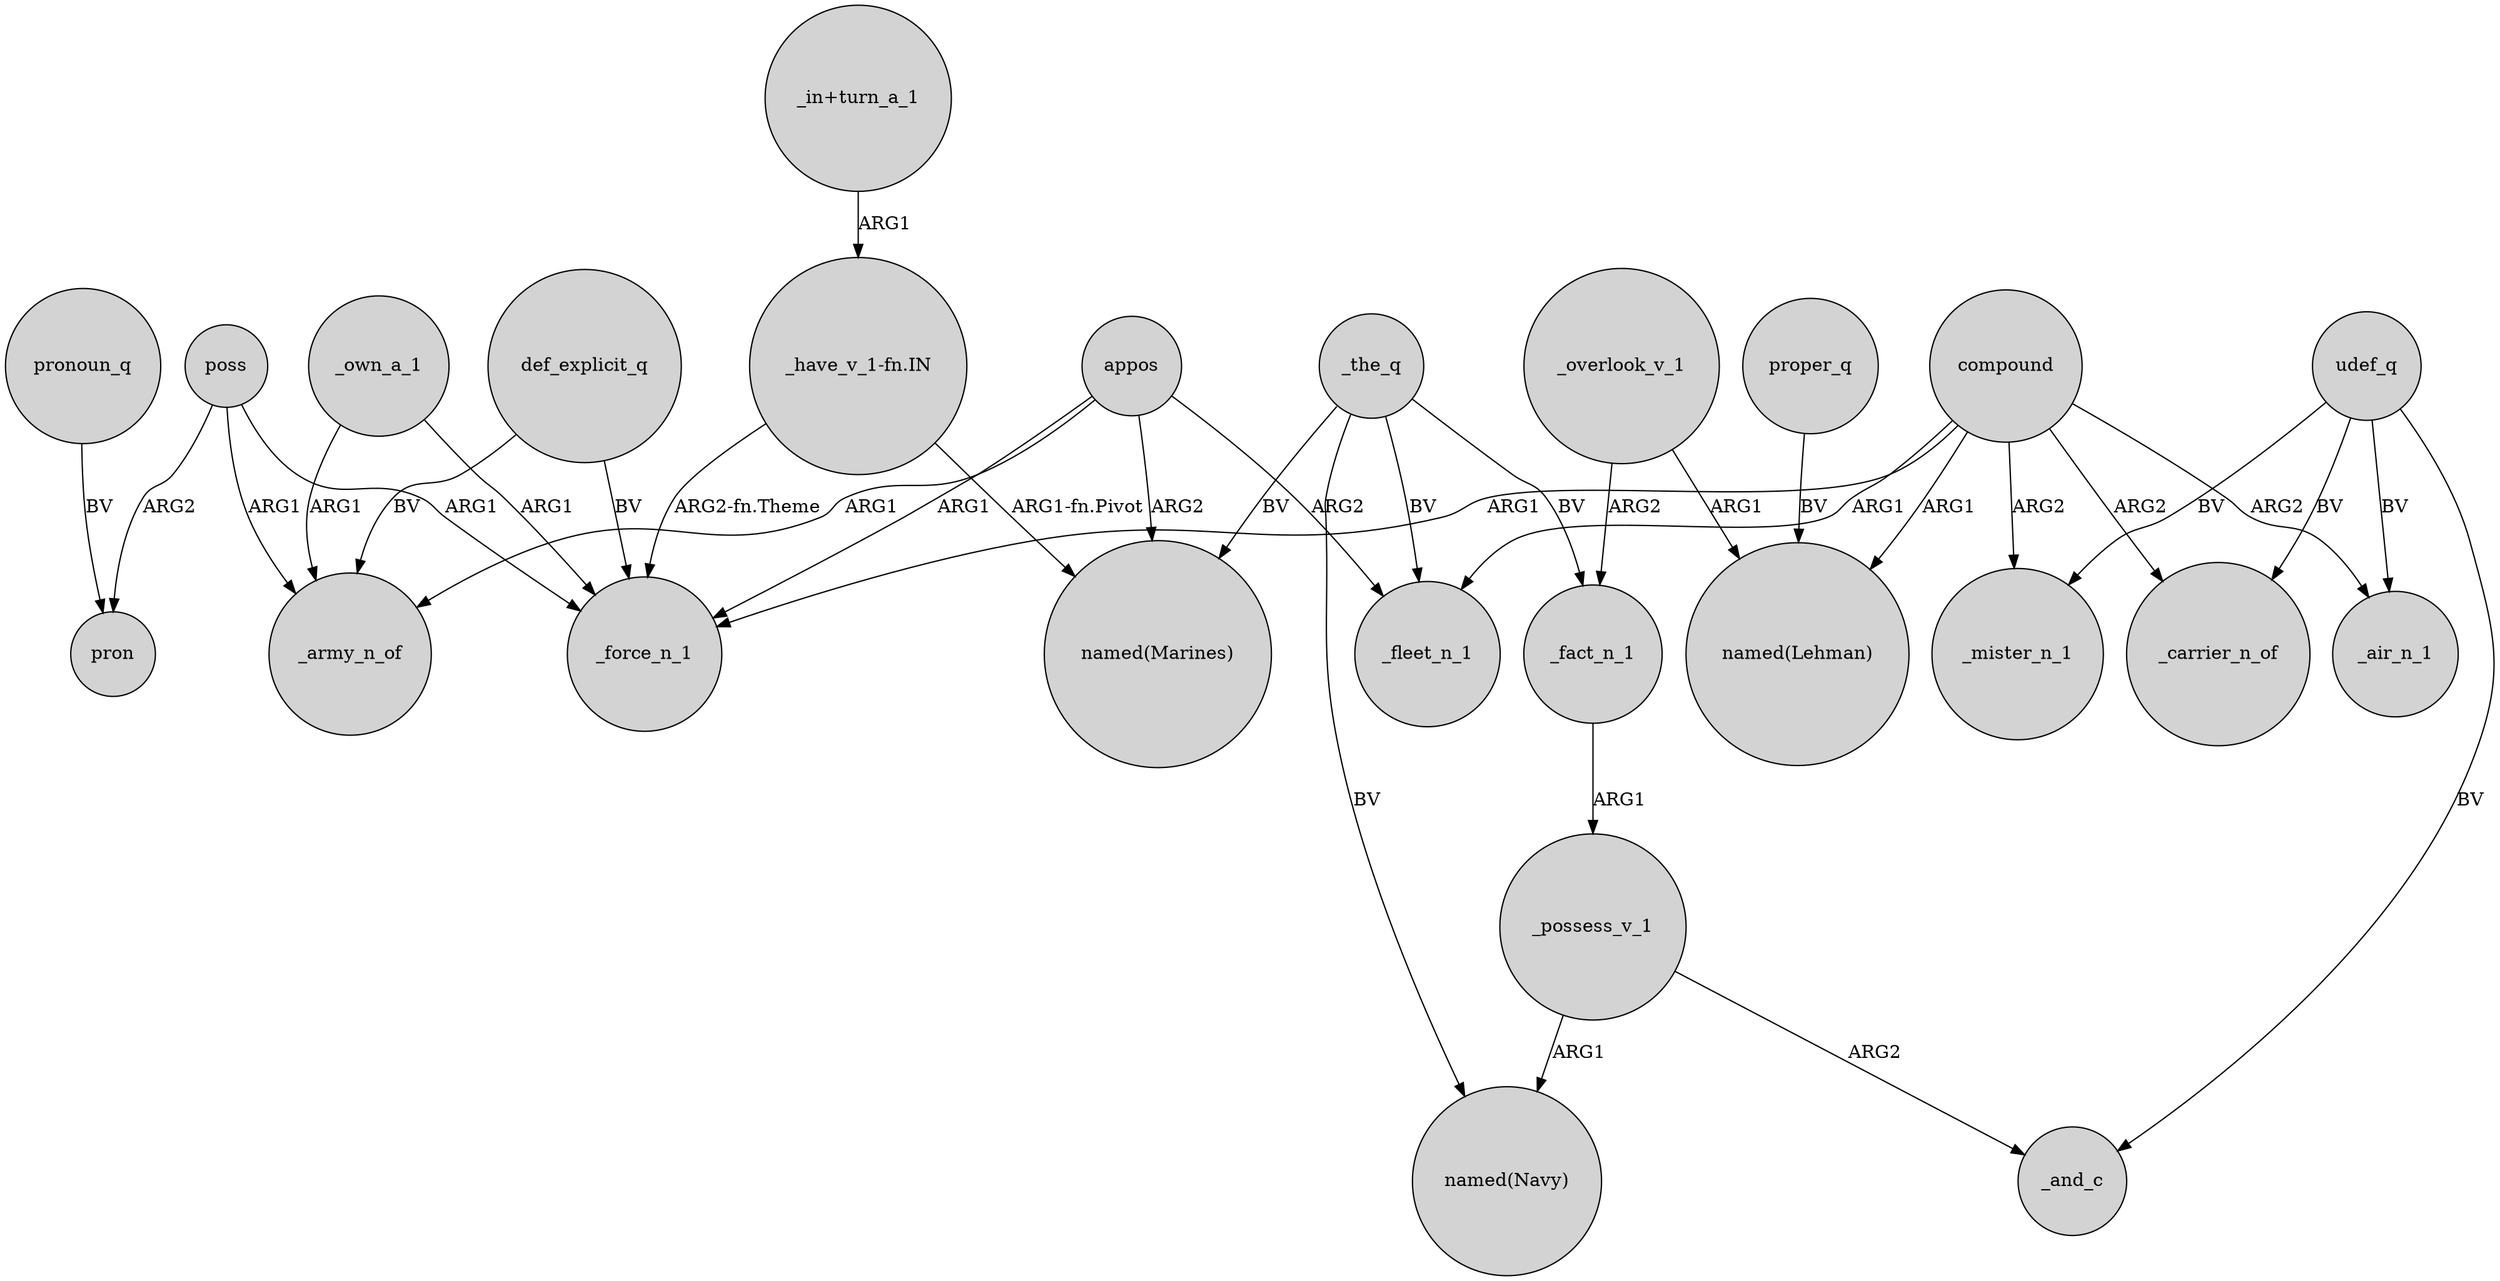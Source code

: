 digraph {
	node [shape=circle style=filled]
	udef_q -> _air_n_1 [label=BV]
	poss -> pron [label=ARG2]
	poss -> _force_n_1 [label=ARG1]
	_overlook_v_1 -> "named(Lehman)" [label=ARG1]
	compound -> _force_n_1 [label=ARG1]
	compound -> _mister_n_1 [label=ARG2]
	_own_a_1 -> _force_n_1 [label=ARG1]
	def_explicit_q -> _army_n_of [label=BV]
	_the_q -> "named(Marines)" [label=BV]
	udef_q -> _mister_n_1 [label=BV]
	"_have_v_1-fn.IN" -> _force_n_1 [label="ARG2-fn.Theme"]
	appos -> _army_n_of [label=ARG1]
	_own_a_1 -> _army_n_of [label=ARG1]
	_possess_v_1 -> "named(Navy)" [label=ARG1]
	proper_q -> "named(Lehman)" [label=BV]
	poss -> _army_n_of [label=ARG1]
	"_in+turn_a_1" -> "_have_v_1-fn.IN" [label=ARG1]
	appos -> _fleet_n_1 [label=ARG2]
	pronoun_q -> pron [label=BV]
	_the_q -> "named(Navy)" [label=BV]
	compound -> _carrier_n_of [label=ARG2]
	compound -> _fleet_n_1 [label=ARG1]
	appos -> _force_n_1 [label=ARG1]
	_fact_n_1 -> _possess_v_1 [label=ARG1]
	_the_q -> _fact_n_1 [label=BV]
	def_explicit_q -> _force_n_1 [label=BV]
	compound -> _air_n_1 [label=ARG2]
	udef_q -> _carrier_n_of [label=BV]
	"_have_v_1-fn.IN" -> "named(Marines)" [label="ARG1-fn.Pivot"]
	udef_q -> _and_c [label=BV]
	compound -> "named(Lehman)" [label=ARG1]
	_the_q -> _fleet_n_1 [label=BV]
	_possess_v_1 -> _and_c [label=ARG2]
	_overlook_v_1 -> _fact_n_1 [label=ARG2]
	appos -> "named(Marines)" [label=ARG2]
}
